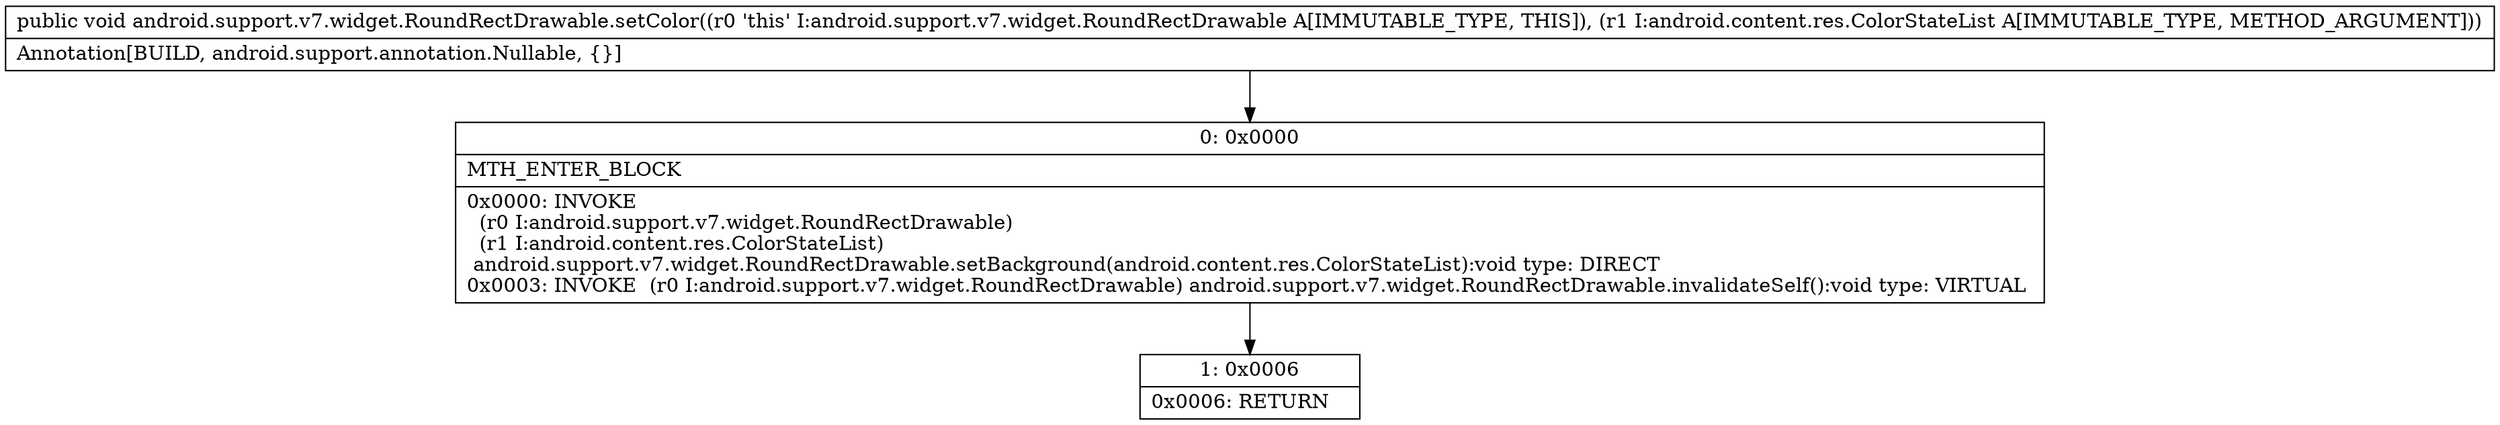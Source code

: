 digraph "CFG forandroid.support.v7.widget.RoundRectDrawable.setColor(Landroid\/content\/res\/ColorStateList;)V" {
Node_0 [shape=record,label="{0\:\ 0x0000|MTH_ENTER_BLOCK\l|0x0000: INVOKE  \l  (r0 I:android.support.v7.widget.RoundRectDrawable)\l  (r1 I:android.content.res.ColorStateList)\l android.support.v7.widget.RoundRectDrawable.setBackground(android.content.res.ColorStateList):void type: DIRECT \l0x0003: INVOKE  (r0 I:android.support.v7.widget.RoundRectDrawable) android.support.v7.widget.RoundRectDrawable.invalidateSelf():void type: VIRTUAL \l}"];
Node_1 [shape=record,label="{1\:\ 0x0006|0x0006: RETURN   \l}"];
MethodNode[shape=record,label="{public void android.support.v7.widget.RoundRectDrawable.setColor((r0 'this' I:android.support.v7.widget.RoundRectDrawable A[IMMUTABLE_TYPE, THIS]), (r1 I:android.content.res.ColorStateList A[IMMUTABLE_TYPE, METHOD_ARGUMENT]))  | Annotation[BUILD, android.support.annotation.Nullable, \{\}]\l}"];
MethodNode -> Node_0;
Node_0 -> Node_1;
}

